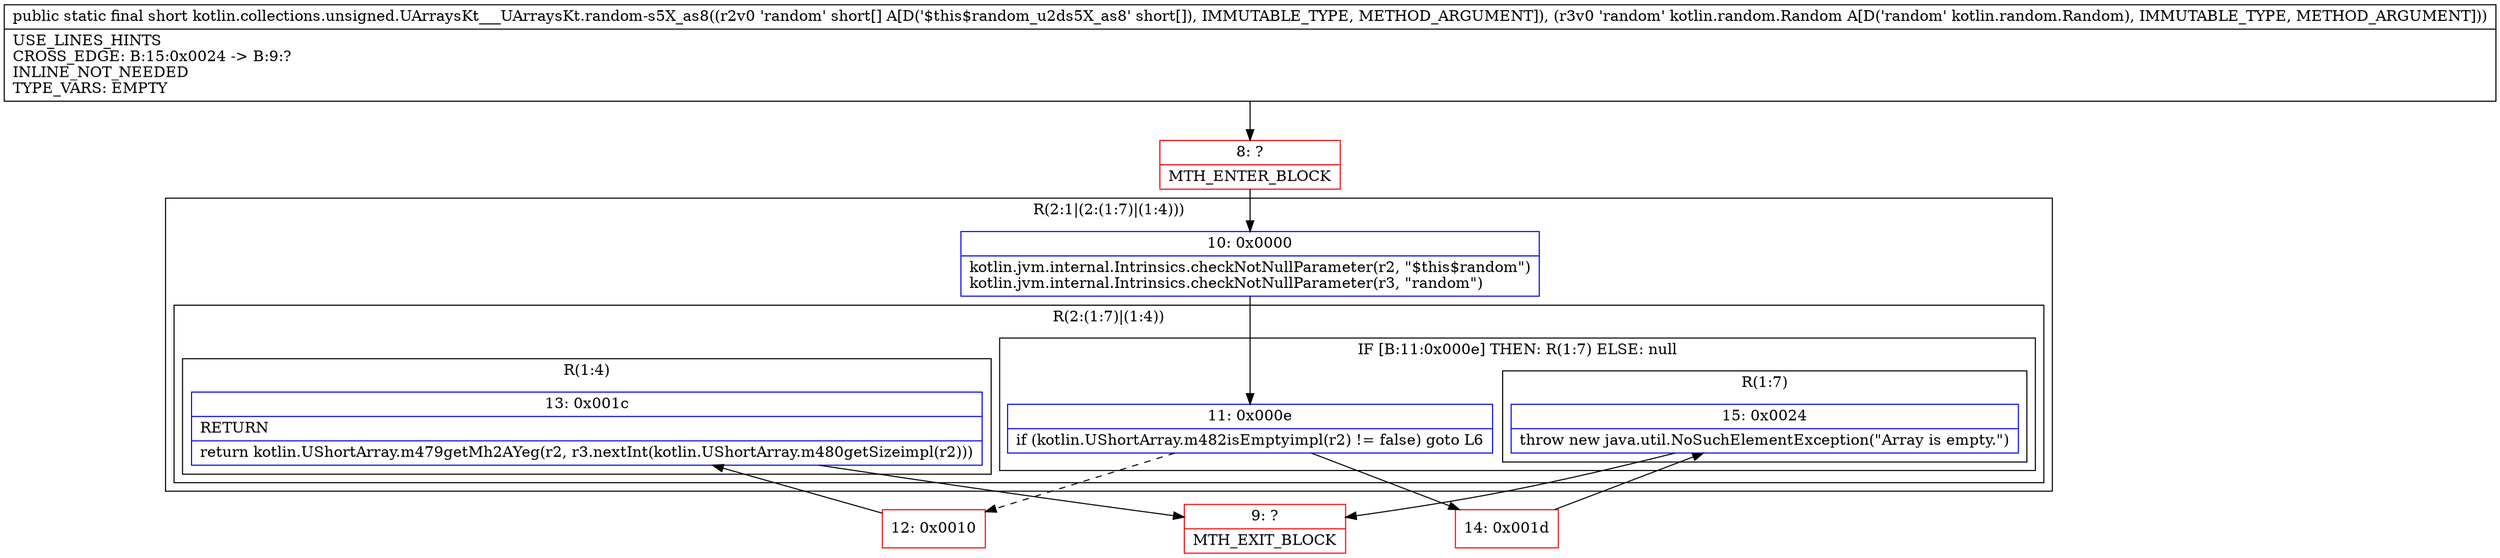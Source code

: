 digraph "CFG forkotlin.collections.unsigned.UArraysKt___UArraysKt.random\-s5X_as8([SLkotlin\/random\/Random;)S" {
subgraph cluster_Region_267432122 {
label = "R(2:1|(2:(1:7)|(1:4)))";
node [shape=record,color=blue];
Node_10 [shape=record,label="{10\:\ 0x0000|kotlin.jvm.internal.Intrinsics.checkNotNullParameter(r2, \"$this$random\")\lkotlin.jvm.internal.Intrinsics.checkNotNullParameter(r3, \"random\")\l}"];
subgraph cluster_Region_1957551139 {
label = "R(2:(1:7)|(1:4))";
node [shape=record,color=blue];
subgraph cluster_IfRegion_852858859 {
label = "IF [B:11:0x000e] THEN: R(1:7) ELSE: null";
node [shape=record,color=blue];
Node_11 [shape=record,label="{11\:\ 0x000e|if (kotlin.UShortArray.m482isEmptyimpl(r2) != false) goto L6\l}"];
subgraph cluster_Region_827740734 {
label = "R(1:7)";
node [shape=record,color=blue];
Node_15 [shape=record,label="{15\:\ 0x0024|throw new java.util.NoSuchElementException(\"Array is empty.\")\l}"];
}
}
subgraph cluster_Region_1000948174 {
label = "R(1:4)";
node [shape=record,color=blue];
Node_13 [shape=record,label="{13\:\ 0x001c|RETURN\l|return kotlin.UShortArray.m479getMh2AYeg(r2, r3.nextInt(kotlin.UShortArray.m480getSizeimpl(r2)))\l}"];
}
}
}
Node_8 [shape=record,color=red,label="{8\:\ ?|MTH_ENTER_BLOCK\l}"];
Node_12 [shape=record,color=red,label="{12\:\ 0x0010}"];
Node_9 [shape=record,color=red,label="{9\:\ ?|MTH_EXIT_BLOCK\l}"];
Node_14 [shape=record,color=red,label="{14\:\ 0x001d}"];
MethodNode[shape=record,label="{public static final short kotlin.collections.unsigned.UArraysKt___UArraysKt.random\-s5X_as8((r2v0 'random' short[] A[D('$this$random_u2ds5X_as8' short[]), IMMUTABLE_TYPE, METHOD_ARGUMENT]), (r3v0 'random' kotlin.random.Random A[D('random' kotlin.random.Random), IMMUTABLE_TYPE, METHOD_ARGUMENT]))  | USE_LINES_HINTS\lCROSS_EDGE: B:15:0x0024 \-\> B:9:?\lINLINE_NOT_NEEDED\lTYPE_VARS: EMPTY\l}"];
MethodNode -> Node_8;Node_10 -> Node_11;
Node_11 -> Node_12[style=dashed];
Node_11 -> Node_14;
Node_15 -> Node_9;
Node_13 -> Node_9;
Node_8 -> Node_10;
Node_12 -> Node_13;
Node_14 -> Node_15;
}

